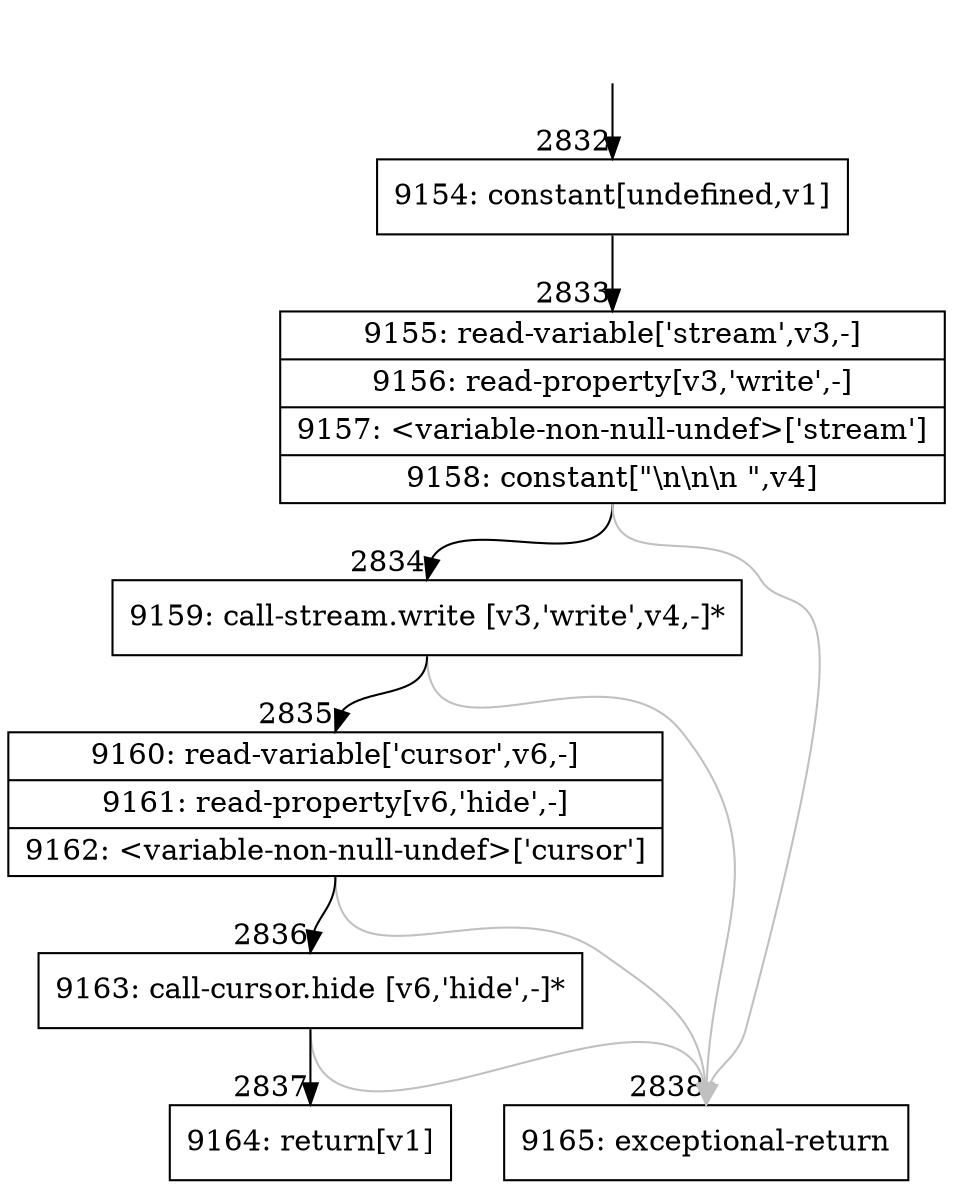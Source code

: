 digraph {
rankdir="TD"
BB_entry251[shape=none,label=""];
BB_entry251 -> BB2832 [tailport=s, headport=n, headlabel="    2832"]
BB2832 [shape=record label="{9154: constant[undefined,v1]}" ] 
BB2832 -> BB2833 [tailport=s, headport=n, headlabel="      2833"]
BB2833 [shape=record label="{9155: read-variable['stream',v3,-]|9156: read-property[v3,'write',-]|9157: \<variable-non-null-undef\>['stream']|9158: constant[\"\\n\\n\\n  \",v4]}" ] 
BB2833 -> BB2834 [tailport=s, headport=n, headlabel="      2834"]
BB2833 -> BB2838 [tailport=s, headport=n, color=gray, headlabel="      2838"]
BB2834 [shape=record label="{9159: call-stream.write [v3,'write',v4,-]*}" ] 
BB2834 -> BB2835 [tailport=s, headport=n, headlabel="      2835"]
BB2834 -> BB2838 [tailport=s, headport=n, color=gray]
BB2835 [shape=record label="{9160: read-variable['cursor',v6,-]|9161: read-property[v6,'hide',-]|9162: \<variable-non-null-undef\>['cursor']}" ] 
BB2835 -> BB2836 [tailport=s, headport=n, headlabel="      2836"]
BB2835 -> BB2838 [tailport=s, headport=n, color=gray]
BB2836 [shape=record label="{9163: call-cursor.hide [v6,'hide',-]*}" ] 
BB2836 -> BB2837 [tailport=s, headport=n, headlabel="      2837"]
BB2836 -> BB2838 [tailport=s, headport=n, color=gray]
BB2837 [shape=record label="{9164: return[v1]}" ] 
BB2838 [shape=record label="{9165: exceptional-return}" ] 
//#$~ 3336
}
